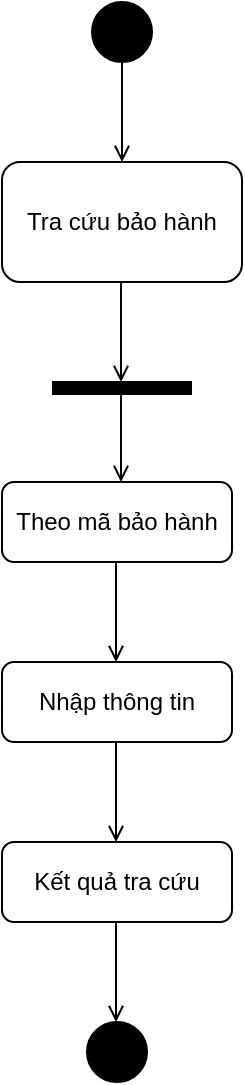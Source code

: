 <mxfile version="14.6.13" type="device"><diagram id="12CAUeQ-XZ2JmMWY8lEy" name="Page-1"><mxGraphModel dx="1038" dy="580" grid="1" gridSize="10" guides="1" tooltips="1" connect="1" arrows="1" fold="1" page="1" pageScale="1" pageWidth="3300" pageHeight="2339" math="0" shadow="0"><root><mxCell id="0"/><mxCell id="1" parent="0"/><mxCell id="t57gg7QLhdV1yKq6fvN--1" value="" style="ellipse;whiteSpace=wrap;html=1;aspect=fixed;fillColor=#000000;" vertex="1" parent="1"><mxGeometry x="720" y="130" width="30" height="30" as="geometry"/></mxCell><mxCell id="t57gg7QLhdV1yKq6fvN--2" value="" style="endArrow=open;html=1;exitX=0.5;exitY=1;exitDx=0;exitDy=0;endFill=0;" edge="1" parent="1" source="t57gg7QLhdV1yKq6fvN--1" target="t57gg7QLhdV1yKq6fvN--3"><mxGeometry width="50" height="50" relative="1" as="geometry"><mxPoint x="700" y="430" as="sourcePoint"/><mxPoint x="735" y="220" as="targetPoint"/></mxGeometry></mxCell><mxCell id="t57gg7QLhdV1yKq6fvN--3" value="Tra cứu bảo hành" style="rounded=1;whiteSpace=wrap;html=1;fillColor=#FFFFFF;" vertex="1" parent="1"><mxGeometry x="675" y="210" width="120" height="60" as="geometry"/></mxCell><mxCell id="t57gg7QLhdV1yKq6fvN--6" value="Theo mã bảo hành" style="rounded=1;whiteSpace=wrap;html=1;fillColor=#FFFFFF;" vertex="1" parent="1"><mxGeometry x="675" y="370" width="115" height="40" as="geometry"/></mxCell><mxCell id="t57gg7QLhdV1yKq6fvN--10" value="" style="endArrow=none;html=1;strokeWidth=7;" edge="1" parent="1"><mxGeometry width="50" height="50" relative="1" as="geometry"><mxPoint x="700" y="323" as="sourcePoint"/><mxPoint x="770" y="323" as="targetPoint"/></mxGeometry></mxCell><mxCell id="t57gg7QLhdV1yKq6fvN--11" value="" style="endArrow=open;html=1;exitX=0.5;exitY=1;exitDx=0;exitDy=0;endFill=0;" edge="1" parent="1"><mxGeometry width="50" height="50" relative="1" as="geometry"><mxPoint x="734.5" y="270" as="sourcePoint"/><mxPoint x="734.5" y="320" as="targetPoint"/></mxGeometry></mxCell><mxCell id="t57gg7QLhdV1yKq6fvN--12" value="" style="endArrow=open;html=1;exitX=0.5;exitY=1;exitDx=0;exitDy=0;endFill=0;" edge="1" parent="1"><mxGeometry width="50" height="50" relative="1" as="geometry"><mxPoint x="734.5" y="320" as="sourcePoint"/><mxPoint x="734.5" y="370" as="targetPoint"/></mxGeometry></mxCell><mxCell id="t57gg7QLhdV1yKq6fvN--14" value="" style="endArrow=open;html=1;exitX=0.5;exitY=1;exitDx=0;exitDy=0;endFill=0;" edge="1" parent="1"><mxGeometry width="50" height="50" relative="1" as="geometry"><mxPoint x="732" y="410" as="sourcePoint"/><mxPoint x="732" y="460" as="targetPoint"/></mxGeometry></mxCell><mxCell id="t57gg7QLhdV1yKq6fvN--15" value="Nhập thông tin" style="rounded=1;whiteSpace=wrap;html=1;fillColor=#FFFFFF;" vertex="1" parent="1"><mxGeometry x="675" y="460" width="115" height="40" as="geometry"/></mxCell><mxCell id="t57gg7QLhdV1yKq6fvN--17" value="" style="endArrow=open;html=1;exitX=0.5;exitY=1;exitDx=0;exitDy=0;endFill=0;" edge="1" parent="1"><mxGeometry width="50" height="50" relative="1" as="geometry"><mxPoint x="732" y="500" as="sourcePoint"/><mxPoint x="732" y="550" as="targetPoint"/></mxGeometry></mxCell><mxCell id="t57gg7QLhdV1yKq6fvN--18" value="Kết quả tra cứu" style="rounded=1;whiteSpace=wrap;html=1;fillColor=#FFFFFF;" vertex="1" parent="1"><mxGeometry x="675" y="550" width="115" height="40" as="geometry"/></mxCell><mxCell id="t57gg7QLhdV1yKq6fvN--19" value="" style="endArrow=open;html=1;exitX=0.5;exitY=1;exitDx=0;exitDy=0;endFill=0;" edge="1" parent="1"><mxGeometry width="50" height="50" relative="1" as="geometry"><mxPoint x="732" y="590" as="sourcePoint"/><mxPoint x="732" y="640" as="targetPoint"/></mxGeometry></mxCell><mxCell id="t57gg7QLhdV1yKq6fvN--20" value="" style="ellipse;whiteSpace=wrap;html=1;aspect=fixed;fillColor=#000000;" vertex="1" parent="1"><mxGeometry x="717.5" y="640" width="30" height="30" as="geometry"/></mxCell></root></mxGraphModel></diagram></mxfile>